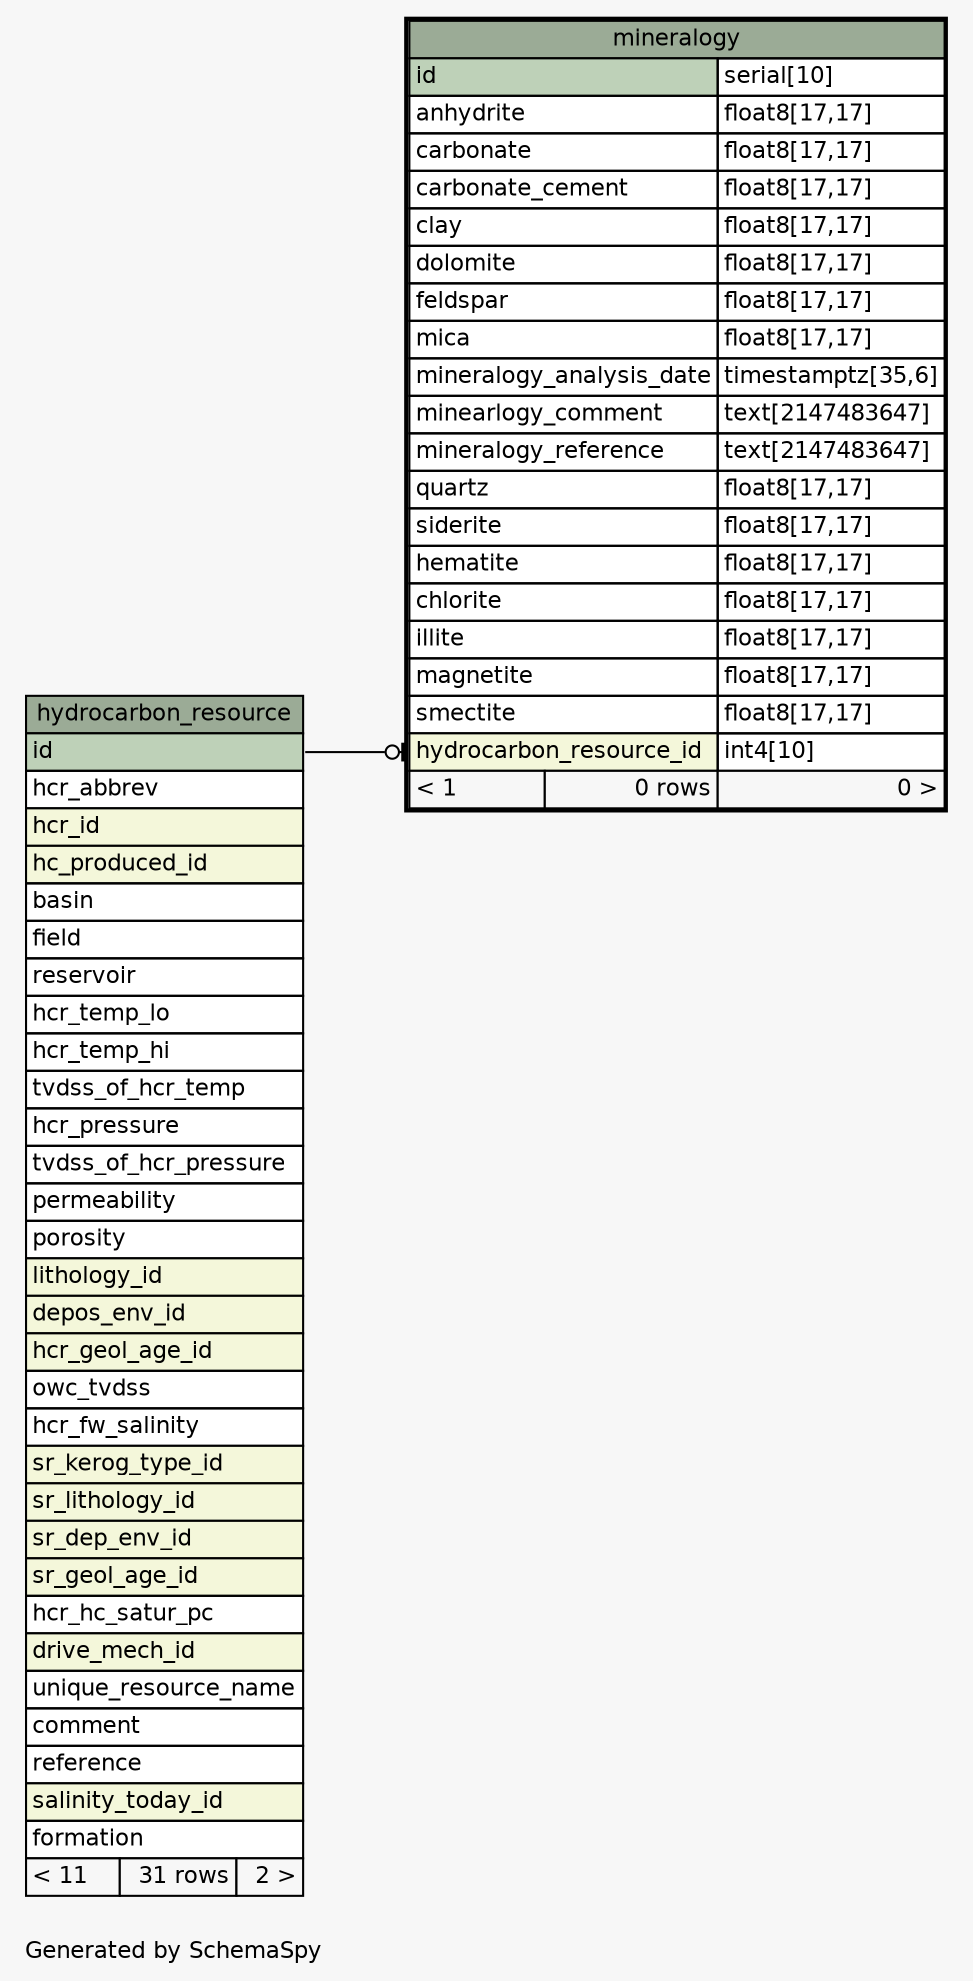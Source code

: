 // dot 2.38.0 on Windows 7 6.1
// SchemaSpy rev 590
digraph "oneDegreeRelationshipsDiagram" {
  graph [
    rankdir="RL"
    bgcolor="#f7f7f7"
    label="\nGenerated by SchemaSpy"
    labeljust="l"
    nodesep="0.18"
    ranksep="0.46"
    fontname="Helvetica"
    fontsize="11"
  ];
  node [
    fontname="Helvetica"
    fontsize="11"
    shape="plaintext"
  ];
  edge [
    arrowsize="0.8"
  ];
  "mineralogy":"hydrocarbon_resource_id":w -> "hydrocarbon_resource":"id":e [arrowhead=none dir=back arrowtail=teeodot];
  "hydrocarbon_resource" [
    label=<
    <TABLE BORDER="0" CELLBORDER="1" CELLSPACING="0" BGCOLOR="#ffffff">
      <TR><TD COLSPAN="3" BGCOLOR="#9bab96" ALIGN="CENTER">hydrocarbon_resource</TD></TR>
      <TR><TD PORT="id" COLSPAN="3" BGCOLOR="#bed1b8" ALIGN="LEFT">id</TD></TR>
      <TR><TD PORT="hcr_abbrev" COLSPAN="3" ALIGN="LEFT">hcr_abbrev</TD></TR>
      <TR><TD PORT="hcr_id" COLSPAN="3" BGCOLOR="#f4f7da" ALIGN="LEFT">hcr_id</TD></TR>
      <TR><TD PORT="hc_produced_id" COLSPAN="3" BGCOLOR="#f4f7da" ALIGN="LEFT">hc_produced_id</TD></TR>
      <TR><TD PORT="basin" COLSPAN="3" ALIGN="LEFT">basin</TD></TR>
      <TR><TD PORT="field" COLSPAN="3" ALIGN="LEFT">field</TD></TR>
      <TR><TD PORT="reservoir" COLSPAN="3" ALIGN="LEFT">reservoir</TD></TR>
      <TR><TD PORT="hcr_temp_lo" COLSPAN="3" ALIGN="LEFT">hcr_temp_lo</TD></TR>
      <TR><TD PORT="hcr_temp_hi" COLSPAN="3" ALIGN="LEFT">hcr_temp_hi</TD></TR>
      <TR><TD PORT="tvdss_of_hcr_temp" COLSPAN="3" ALIGN="LEFT">tvdss_of_hcr_temp</TD></TR>
      <TR><TD PORT="hcr_pressure" COLSPAN="3" ALIGN="LEFT">hcr_pressure</TD></TR>
      <TR><TD PORT="tvdss_of_hcr_pressure" COLSPAN="3" ALIGN="LEFT">tvdss_of_hcr_pressure</TD></TR>
      <TR><TD PORT="permeability" COLSPAN="3" ALIGN="LEFT">permeability</TD></TR>
      <TR><TD PORT="porosity" COLSPAN="3" ALIGN="LEFT">porosity</TD></TR>
      <TR><TD PORT="lithology_id" COLSPAN="3" BGCOLOR="#f4f7da" ALIGN="LEFT">lithology_id</TD></TR>
      <TR><TD PORT="depos_env_id" COLSPAN="3" BGCOLOR="#f4f7da" ALIGN="LEFT">depos_env_id</TD></TR>
      <TR><TD PORT="hcr_geol_age_id" COLSPAN="3" BGCOLOR="#f4f7da" ALIGN="LEFT">hcr_geol_age_id</TD></TR>
      <TR><TD PORT="owc_tvdss" COLSPAN="3" ALIGN="LEFT">owc_tvdss</TD></TR>
      <TR><TD PORT="hcr_fw_salinity" COLSPAN="3" ALIGN="LEFT">hcr_fw_salinity</TD></TR>
      <TR><TD PORT="sr_kerog_type_id" COLSPAN="3" BGCOLOR="#f4f7da" ALIGN="LEFT">sr_kerog_type_id</TD></TR>
      <TR><TD PORT="sr_lithology_id" COLSPAN="3" BGCOLOR="#f4f7da" ALIGN="LEFT">sr_lithology_id</TD></TR>
      <TR><TD PORT="sr_dep_env_id" COLSPAN="3" BGCOLOR="#f4f7da" ALIGN="LEFT">sr_dep_env_id</TD></TR>
      <TR><TD PORT="sr_geol_age_id" COLSPAN="3" BGCOLOR="#f4f7da" ALIGN="LEFT">sr_geol_age_id</TD></TR>
      <TR><TD PORT="hcr_hc_satur_pc" COLSPAN="3" ALIGN="LEFT">hcr_hc_satur_pc</TD></TR>
      <TR><TD PORT="drive_mech_id" COLSPAN="3" BGCOLOR="#f4f7da" ALIGN="LEFT">drive_mech_id</TD></TR>
      <TR><TD PORT="unique_resource_name" COLSPAN="3" ALIGN="LEFT">unique_resource_name</TD></TR>
      <TR><TD PORT="comment" COLSPAN="3" ALIGN="LEFT">comment</TD></TR>
      <TR><TD PORT="reference" COLSPAN="3" ALIGN="LEFT">reference</TD></TR>
      <TR><TD PORT="salinity_today_id" COLSPAN="3" BGCOLOR="#f4f7da" ALIGN="LEFT">salinity_today_id</TD></TR>
      <TR><TD PORT="formation" COLSPAN="3" ALIGN="LEFT">formation</TD></TR>
      <TR><TD ALIGN="LEFT" BGCOLOR="#f7f7f7">&lt; 11</TD><TD ALIGN="RIGHT" BGCOLOR="#f7f7f7">31 rows</TD><TD ALIGN="RIGHT" BGCOLOR="#f7f7f7">2 &gt;</TD></TR>
    </TABLE>>
    URL="hydrocarbon_resource.html"
    tooltip="hydrocarbon_resource"
  ];
  "mineralogy" [
    label=<
    <TABLE BORDER="2" CELLBORDER="1" CELLSPACING="0" BGCOLOR="#ffffff">
      <TR><TD COLSPAN="3" BGCOLOR="#9bab96" ALIGN="CENTER">mineralogy</TD></TR>
      <TR><TD PORT="id" COLSPAN="2" BGCOLOR="#bed1b8" ALIGN="LEFT">id</TD><TD PORT="id.type" ALIGN="LEFT">serial[10]</TD></TR>
      <TR><TD PORT="anhydrite" COLSPAN="2" ALIGN="LEFT">anhydrite</TD><TD PORT="anhydrite.type" ALIGN="LEFT">float8[17,17]</TD></TR>
      <TR><TD PORT="carbonate" COLSPAN="2" ALIGN="LEFT">carbonate</TD><TD PORT="carbonate.type" ALIGN="LEFT">float8[17,17]</TD></TR>
      <TR><TD PORT="carbonate_cement" COLSPAN="2" ALIGN="LEFT">carbonate_cement</TD><TD PORT="carbonate_cement.type" ALIGN="LEFT">float8[17,17]</TD></TR>
      <TR><TD PORT="clay" COLSPAN="2" ALIGN="LEFT">clay</TD><TD PORT="clay.type" ALIGN="LEFT">float8[17,17]</TD></TR>
      <TR><TD PORT="dolomite" COLSPAN="2" ALIGN="LEFT">dolomite</TD><TD PORT="dolomite.type" ALIGN="LEFT">float8[17,17]</TD></TR>
      <TR><TD PORT="feldspar" COLSPAN="2" ALIGN="LEFT">feldspar</TD><TD PORT="feldspar.type" ALIGN="LEFT">float8[17,17]</TD></TR>
      <TR><TD PORT="mica" COLSPAN="2" ALIGN="LEFT">mica</TD><TD PORT="mica.type" ALIGN="LEFT">float8[17,17]</TD></TR>
      <TR><TD PORT="mineralogy_analysis_date" COLSPAN="2" ALIGN="LEFT">mineralogy_analysis_date</TD><TD PORT="mineralogy_analysis_date.type" ALIGN="LEFT">timestamptz[35,6]</TD></TR>
      <TR><TD PORT="minearlogy_comment" COLSPAN="2" ALIGN="LEFT">minearlogy_comment</TD><TD PORT="minearlogy_comment.type" ALIGN="LEFT">text[2147483647]</TD></TR>
      <TR><TD PORT="mineralogy_reference" COLSPAN="2" ALIGN="LEFT">mineralogy_reference</TD><TD PORT="mineralogy_reference.type" ALIGN="LEFT">text[2147483647]</TD></TR>
      <TR><TD PORT="quartz" COLSPAN="2" ALIGN="LEFT">quartz</TD><TD PORT="quartz.type" ALIGN="LEFT">float8[17,17]</TD></TR>
      <TR><TD PORT="siderite" COLSPAN="2" ALIGN="LEFT">siderite</TD><TD PORT="siderite.type" ALIGN="LEFT">float8[17,17]</TD></TR>
      <TR><TD PORT="hematite" COLSPAN="2" ALIGN="LEFT">hematite</TD><TD PORT="hematite.type" ALIGN="LEFT">float8[17,17]</TD></TR>
      <TR><TD PORT="chlorite" COLSPAN="2" ALIGN="LEFT">chlorite</TD><TD PORT="chlorite.type" ALIGN="LEFT">float8[17,17]</TD></TR>
      <TR><TD PORT="illite" COLSPAN="2" ALIGN="LEFT">illite</TD><TD PORT="illite.type" ALIGN="LEFT">float8[17,17]</TD></TR>
      <TR><TD PORT="magnetite" COLSPAN="2" ALIGN="LEFT">magnetite</TD><TD PORT="magnetite.type" ALIGN="LEFT">float8[17,17]</TD></TR>
      <TR><TD PORT="smectite" COLSPAN="2" ALIGN="LEFT">smectite</TD><TD PORT="smectite.type" ALIGN="LEFT">float8[17,17]</TD></TR>
      <TR><TD PORT="hydrocarbon_resource_id" COLSPAN="2" BGCOLOR="#f4f7da" ALIGN="LEFT">hydrocarbon_resource_id</TD><TD PORT="hydrocarbon_resource_id.type" ALIGN="LEFT">int4[10]</TD></TR>
      <TR><TD ALIGN="LEFT" BGCOLOR="#f7f7f7">&lt; 1</TD><TD ALIGN="RIGHT" BGCOLOR="#f7f7f7">0 rows</TD><TD ALIGN="RIGHT" BGCOLOR="#f7f7f7">0 &gt;</TD></TR>
    </TABLE>>
    URL="mineralogy.html"
    tooltip="mineralogy"
  ];
}
